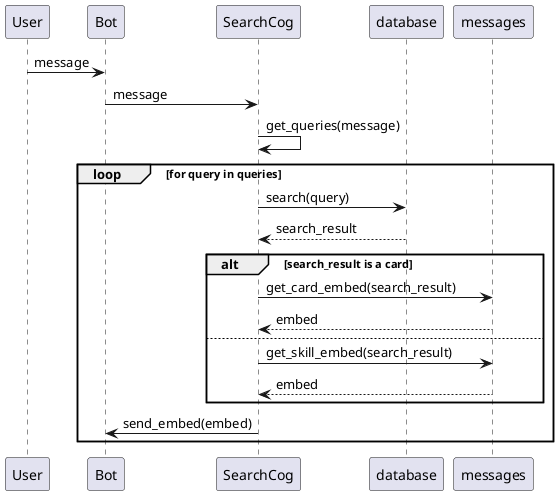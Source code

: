 @startuml

User -> Bot: message
Bot -> SearchCog: message
SearchCog -> SearchCog: get_queries(message)

loop for query in queries
    SearchCog -> database: search(query)
    database --> SearchCog: search_result

    alt search_result is a card
        SearchCog -> messages: get_card_embed(search_result)
        messages --> SearchCog: embed
    else
        SearchCog -> messages: get_skill_embed(search_result)
        messages --> SearchCog: embed
    end

    SearchCog -> Bot: send_embed(embed)
end

@enduml
